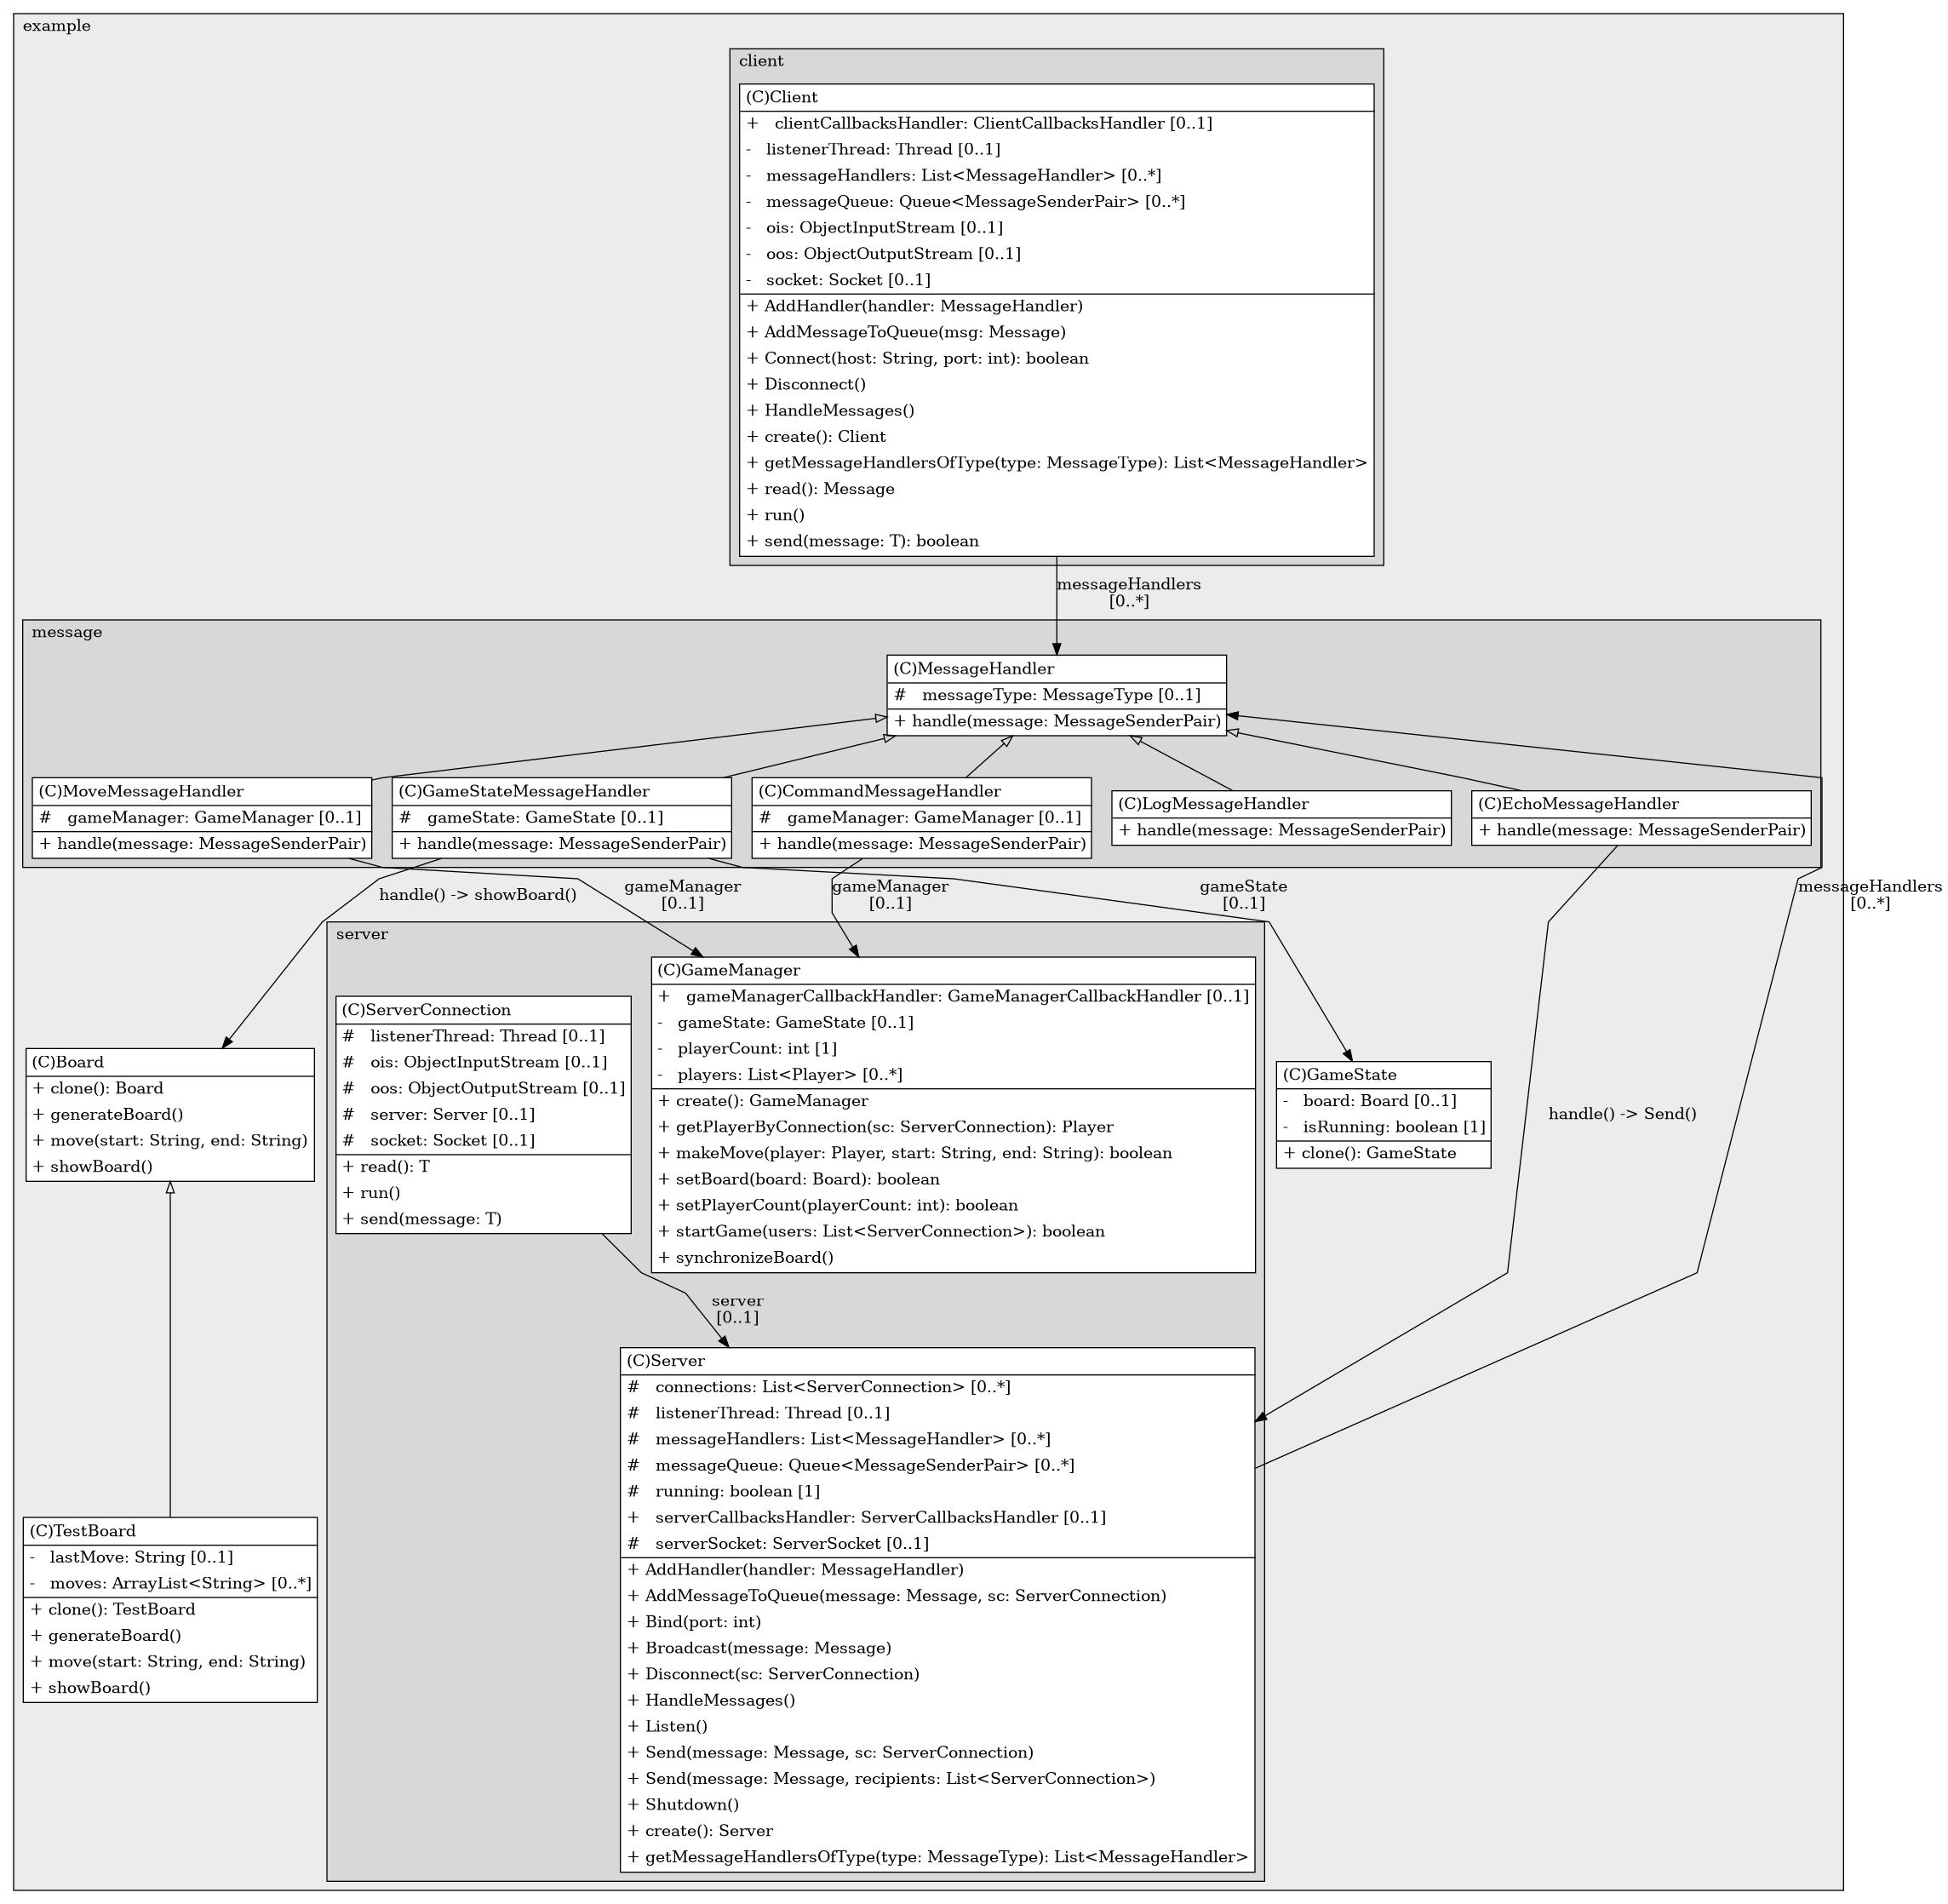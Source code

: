 @startuml

/' diagram meta data start
config=StructureConfiguration;
{
  "projectClassification": {
    "searchMode": "OpenProject", // OpenProject, AllProjects
    "includedProjects": "",
    "pathEndKeywords": "*.impl",
    "isClientPath": "",
    "isClientName": "",
    "isTestPath": "",
    "isTestName": "",
    "isMappingPath": "",
    "isMappingName": "",
    "isDataAccessPath": "",
    "isDataAccessName": "",
    "isDataStructurePath": "",
    "isDataStructureName": "",
    "isInterfaceStructuresPath": "",
    "isInterfaceStructuresName": "",
    "isEntryPointPath": "",
    "isEntryPointName": "",
    "treatFinalFieldsAsMandatory": false
  },
  "graphRestriction": {
    "classPackageExcludeFilter": "",
    "classPackageIncludeFilter": "",
    "classNameExcludeFilter": "",
    "classNameIncludeFilter": "",
    "methodNameExcludeFilter": "",
    "methodNameIncludeFilter": "",
    "removeByInheritance": "", // inheritance/annotation based filtering is done in a second step
    "removeByAnnotation": "",
    "removeByClassPackage": "", // cleanup the graph after inheritance/annotation based filtering is done
    "removeByClassName": "",
    "cutMappings": false,
    "cutEnum": true,
    "cutTests": true,
    "cutClient": true,
    "cutDataAccess": true,
    "cutInterfaceStructures": true,
    "cutDataStructures": true,
    "cutGetterAndSetter": true,
    "cutConstructors": true
  },
  "graphTraversal": {
    "forwardDepth": 3,
    "backwardDepth": 3,
    "classPackageExcludeFilter": "",
    "classPackageIncludeFilter": "",
    "classNameExcludeFilter": "",
    "classNameIncludeFilter": "",
    "methodNameExcludeFilter": "",
    "methodNameIncludeFilter": "",
    "hideMappings": false,
    "hideDataStructures": false,
    "hidePrivateMethods": true,
    "hideInterfaceCalls": true, // indirection: implementation -> interface (is hidden) -> implementation
    "onlyShowApplicationEntryPoints": false, // root node is included
    "useMethodCallsForStructureDiagram": "ForwardOnly" // ForwardOnly, BothDirections, No
  },
  "details": {
    "aggregation": "GroupByClass", // ByClass, GroupByClass, None
    "showClassGenericTypes": true,
    "showMethods": true,
    "showMethodParameterNames": true,
    "showMethodParameterTypes": true,
    "showMethodReturnType": true,
    "showPackageLevels": 2,
    "showDetailedClassStructure": true
  },
  "rootClass": "org.example.message.clientHandlers.GameStateMessageHandler",
  "extensionCallbackMethod": "" // qualified.class.name#methodName - signature: public static String method(String)
}
diagram meta data end '/



digraph g {
    rankdir="TB"
    splines=polyline
    

'nodes 
subgraph cluster_1322970774 { 
   	label=example
	labeljust=l
	fillcolor="#ececec"
	style=filled
   
   Board1526836320[
	label=<<TABLE BORDER="1" CELLBORDER="0" CELLPADDING="4" CELLSPACING="0">
<TR><TD ALIGN="LEFT" >(C)Board</TD></TR>
<HR/>
<TR><TD ALIGN="LEFT" >+ clone(): Board</TD></TR>
<TR><TD ALIGN="LEFT" >+ generateBoard()</TD></TR>
<TR><TD ALIGN="LEFT" >+ move(start: String, end: String)</TD></TR>
<TR><TD ALIGN="LEFT" >+ showBoard()</TD></TR>
</TABLE>>
	style=filled
	margin=0
	shape=plaintext
	fillcolor="#FFFFFF"
];

GameState1526836320[
	label=<<TABLE BORDER="1" CELLBORDER="0" CELLPADDING="4" CELLSPACING="0">
<TR><TD ALIGN="LEFT" >(C)GameState</TD></TR>
<HR/>
<TR><TD ALIGN="LEFT" >-   board: Board [0..1]</TD></TR>
<TR><TD ALIGN="LEFT" >-   isRunning: boolean [1]</TD></TR>
<HR/>
<TR><TD ALIGN="LEFT" >+ clone(): GameState</TD></TR>
</TABLE>>
	style=filled
	margin=0
	shape=plaintext
	fillcolor="#FFFFFF"
];

TestBoard1526836320[
	label=<<TABLE BORDER="1" CELLBORDER="0" CELLPADDING="4" CELLSPACING="0">
<TR><TD ALIGN="LEFT" >(C)TestBoard</TD></TR>
<HR/>
<TR><TD ALIGN="LEFT" >-   lastMove: String [0..1]</TD></TR>
<TR><TD ALIGN="LEFT" >-   moves: ArrayList&lt;String&gt; [0..*]</TD></TR>
<HR/>
<TR><TD ALIGN="LEFT" >+ clone(): TestBoard</TD></TR>
<TR><TD ALIGN="LEFT" >+ generateBoard()</TD></TR>
<TR><TD ALIGN="LEFT" >+ move(start: String, end: String)</TD></TR>
<TR><TD ALIGN="LEFT" >+ showBoard()</TD></TR>
</TABLE>>
	style=filled
	margin=0
	shape=plaintext
	fillcolor="#FFFFFF"
];

subgraph cluster_1891952765 { 
   	label=message
	labeljust=l
	fillcolor="#d8d8d8"
	style=filled
   
   CommandMessageHandler2084483871[
	label=<<TABLE BORDER="1" CELLBORDER="0" CELLPADDING="4" CELLSPACING="0">
<TR><TD ALIGN="LEFT" >(C)CommandMessageHandler</TD></TR>
<HR/>
<TR><TD ALIGN="LEFT" >#   gameManager: GameManager [0..1]</TD></TR>
<HR/>
<TR><TD ALIGN="LEFT" >+ handle(message: MessageSenderPair)</TD></TR>
</TABLE>>
	style=filled
	margin=0
	shape=plaintext
	fillcolor="#FFFFFF"
];

EchoMessageHandler1101028473[
	label=<<TABLE BORDER="1" CELLBORDER="0" CELLPADDING="4" CELLSPACING="0">
<TR><TD ALIGN="LEFT" >(C)EchoMessageHandler</TD></TR>
<HR/>
<TR><TD ALIGN="LEFT" >+ handle(message: MessageSenderPair)</TD></TR>
</TABLE>>
	style=filled
	margin=0
	shape=plaintext
	fillcolor="#FFFFFF"
];

GameStateMessageHandler2111239831[
	label=<<TABLE BORDER="1" CELLBORDER="0" CELLPADDING="4" CELLSPACING="0">
<TR><TD ALIGN="LEFT" >(C)GameStateMessageHandler</TD></TR>
<HR/>
<TR><TD ALIGN="LEFT" >#   gameState: GameState [0..1]</TD></TR>
<HR/>
<TR><TD ALIGN="LEFT" >+ handle(message: MessageSenderPair)</TD></TR>
</TABLE>>
	style=filled
	margin=0
	shape=plaintext
	fillcolor="#FFFFFF"
];

LogMessageHandler1101028473[
	label=<<TABLE BORDER="1" CELLBORDER="0" CELLPADDING="4" CELLSPACING="0">
<TR><TD ALIGN="LEFT" >(C)LogMessageHandler</TD></TR>
<HR/>
<TR><TD ALIGN="LEFT" >+ handle(message: MessageSenderPair)</TD></TR>
</TABLE>>
	style=filled
	margin=0
	shape=plaintext
	fillcolor="#FFFFFF"
];

MessageHandler1101028473[
	label=<<TABLE BORDER="1" CELLBORDER="0" CELLPADDING="4" CELLSPACING="0">
<TR><TD ALIGN="LEFT" >(C)MessageHandler</TD></TR>
<HR/>
<TR><TD ALIGN="LEFT" >#   messageType: MessageType [0..1]</TD></TR>
<HR/>
<TR><TD ALIGN="LEFT" >+ handle(message: MessageSenderPair)</TD></TR>
</TABLE>>
	style=filled
	margin=0
	shape=plaintext
	fillcolor="#FFFFFF"
];

MoveMessageHandler2084483871[
	label=<<TABLE BORDER="1" CELLBORDER="0" CELLPADDING="4" CELLSPACING="0">
<TR><TD ALIGN="LEFT" >(C)MoveMessageHandler</TD></TR>
<HR/>
<TR><TD ALIGN="LEFT" >#   gameManager: GameManager [0..1]</TD></TR>
<HR/>
<TR><TD ALIGN="LEFT" >+ handle(message: MessageSenderPair)</TD></TR>
</TABLE>>
	style=filled
	margin=0
	shape=plaintext
	fillcolor="#FFFFFF"
];
} 

subgraph cluster_304924601 { 
   	label=server
	labeljust=l
	fillcolor="#d8d8d8"
	style=filled
   
   GameManager69829487[
	label=<<TABLE BORDER="1" CELLBORDER="0" CELLPADDING="4" CELLSPACING="0">
<TR><TD ALIGN="LEFT" >(C)GameManager</TD></TR>
<HR/>
<TR><TD ALIGN="LEFT" >+   gameManagerCallbackHandler: GameManagerCallbackHandler [0..1]</TD></TR>
<TR><TD ALIGN="LEFT" >-   gameState: GameState [0..1]</TD></TR>
<TR><TD ALIGN="LEFT" >-   playerCount: int [1]</TD></TR>
<TR><TD ALIGN="LEFT" >-   players: List&lt;Player&gt; [0..*]</TD></TR>
<HR/>
<TR><TD ALIGN="LEFT" >+ create(): GameManager</TD></TR>
<TR><TD ALIGN="LEFT" >+ getPlayerByConnection(sc: ServerConnection): Player</TD></TR>
<TR><TD ALIGN="LEFT" >+ makeMove(player: Player, start: String, end: String): boolean</TD></TR>
<TR><TD ALIGN="LEFT" >+ setBoard(board: Board): boolean</TD></TR>
<TR><TD ALIGN="LEFT" >+ setPlayerCount(playerCount: int): boolean</TD></TR>
<TR><TD ALIGN="LEFT" >+ startGame(users: List&lt;ServerConnection&gt;): boolean</TD></TR>
<TR><TD ALIGN="LEFT" >+ synchronizeBoard()</TD></TR>
</TABLE>>
	style=filled
	margin=0
	shape=plaintext
	fillcolor="#FFFFFF"
];

Server69829487[
	label=<<TABLE BORDER="1" CELLBORDER="0" CELLPADDING="4" CELLSPACING="0">
<TR><TD ALIGN="LEFT" >(C)Server</TD></TR>
<HR/>
<TR><TD ALIGN="LEFT" >#   connections: List&lt;ServerConnection&gt; [0..*]</TD></TR>
<TR><TD ALIGN="LEFT" >#   listenerThread: Thread [0..1]</TD></TR>
<TR><TD ALIGN="LEFT" >#   messageHandlers: List&lt;MessageHandler&gt; [0..*]</TD></TR>
<TR><TD ALIGN="LEFT" >#   messageQueue: Queue&lt;MessageSenderPair&gt; [0..*]</TD></TR>
<TR><TD ALIGN="LEFT" >#   running: boolean [1]</TD></TR>
<TR><TD ALIGN="LEFT" >+   serverCallbacksHandler: ServerCallbacksHandler [0..1]</TD></TR>
<TR><TD ALIGN="LEFT" >#   serverSocket: ServerSocket [0..1]</TD></TR>
<HR/>
<TR><TD ALIGN="LEFT" >+ AddHandler(handler: MessageHandler)</TD></TR>
<TR><TD ALIGN="LEFT" >+ AddMessageToQueue(message: Message, sc: ServerConnection)</TD></TR>
<TR><TD ALIGN="LEFT" >+ Bind(port: int)</TD></TR>
<TR><TD ALIGN="LEFT" >+ Broadcast(message: Message)</TD></TR>
<TR><TD ALIGN="LEFT" >+ Disconnect(sc: ServerConnection)</TD></TR>
<TR><TD ALIGN="LEFT" >+ HandleMessages()</TD></TR>
<TR><TD ALIGN="LEFT" >+ Listen()</TD></TR>
<TR><TD ALIGN="LEFT" >+ Send(message: Message, sc: ServerConnection)</TD></TR>
<TR><TD ALIGN="LEFT" >+ Send(message: Message, recipients: List&lt;ServerConnection&gt;)</TD></TR>
<TR><TD ALIGN="LEFT" >+ Shutdown()</TD></TR>
<TR><TD ALIGN="LEFT" >+ create(): Server</TD></TR>
<TR><TD ALIGN="LEFT" >+ getMessageHandlersOfType(type: MessageType): List&lt;MessageHandler&gt;</TD></TR>
</TABLE>>
	style=filled
	margin=0
	shape=plaintext
	fillcolor="#FFFFFF"
];

ServerConnection69829487[
	label=<<TABLE BORDER="1" CELLBORDER="0" CELLPADDING="4" CELLSPACING="0">
<TR><TD ALIGN="LEFT" >(C)ServerConnection</TD></TR>
<HR/>
<TR><TD ALIGN="LEFT" >#   listenerThread: Thread [0..1]</TD></TR>
<TR><TD ALIGN="LEFT" >#   ois: ObjectInputStream [0..1]</TD></TR>
<TR><TD ALIGN="LEFT" >#   oos: ObjectOutputStream [0..1]</TD></TR>
<TR><TD ALIGN="LEFT" >#   server: Server [0..1]</TD></TR>
<TR><TD ALIGN="LEFT" >#   socket: Socket [0..1]</TD></TR>
<HR/>
<TR><TD ALIGN="LEFT" >+ read(): T</TD></TR>
<TR><TD ALIGN="LEFT" >+ run()</TD></TR>
<TR><TD ALIGN="LEFT" >+ send(message: T)</TD></TR>
</TABLE>>
	style=filled
	margin=0
	shape=plaintext
	fillcolor="#FFFFFF"
];
} 

subgraph cluster_756810545 { 
   	label=client
	labeljust=l
	fillcolor="#d8d8d8"
	style=filled
   
   Client521715431[
	label=<<TABLE BORDER="1" CELLBORDER="0" CELLPADDING="4" CELLSPACING="0">
<TR><TD ALIGN="LEFT" >(C)Client</TD></TR>
<HR/>
<TR><TD ALIGN="LEFT" >+   clientCallbacksHandler: ClientCallbacksHandler [0..1]</TD></TR>
<TR><TD ALIGN="LEFT" >-   listenerThread: Thread [0..1]</TD></TR>
<TR><TD ALIGN="LEFT" >-   messageHandlers: List&lt;MessageHandler&gt; [0..*]</TD></TR>
<TR><TD ALIGN="LEFT" >-   messageQueue: Queue&lt;MessageSenderPair&gt; [0..*]</TD></TR>
<TR><TD ALIGN="LEFT" >-   ois: ObjectInputStream [0..1]</TD></TR>
<TR><TD ALIGN="LEFT" >-   oos: ObjectOutputStream [0..1]</TD></TR>
<TR><TD ALIGN="LEFT" >-   socket: Socket [0..1]</TD></TR>
<HR/>
<TR><TD ALIGN="LEFT" >+ AddHandler(handler: MessageHandler)</TD></TR>
<TR><TD ALIGN="LEFT" >+ AddMessageToQueue(msg: Message)</TD></TR>
<TR><TD ALIGN="LEFT" >+ Connect(host: String, port: int): boolean</TD></TR>
<TR><TD ALIGN="LEFT" >+ Disconnect()</TD></TR>
<TR><TD ALIGN="LEFT" >+ HandleMessages()</TD></TR>
<TR><TD ALIGN="LEFT" >+ create(): Client</TD></TR>
<TR><TD ALIGN="LEFT" >+ getMessageHandlersOfType(type: MessageType): List&lt;MessageHandler&gt;</TD></TR>
<TR><TD ALIGN="LEFT" >+ read(): Message</TD></TR>
<TR><TD ALIGN="LEFT" >+ run()</TD></TR>
<TR><TD ALIGN="LEFT" >+ send(message: T): boolean</TD></TR>
</TABLE>>
	style=filled
	margin=0
	shape=plaintext
	fillcolor="#FFFFFF"
];
} 
} 

'edges    
Board1526836320 -> TestBoard1526836320[arrowhead=none, arrowtail=empty, dir=both];
Client521715431 -> MessageHandler1101028473[label="messageHandlers
[0..*]"];
CommandMessageHandler2084483871 -> GameManager69829487[label="gameManager
[0..1]"];
EchoMessageHandler1101028473 -> Server69829487[label="handle() -> Send()"];
GameStateMessageHandler2111239831 -> Board1526836320[label="handle() -> showBoard()"];
GameStateMessageHandler2111239831 -> GameState1526836320[label="gameState
[0..1]"];
MessageHandler1101028473 -> CommandMessageHandler2084483871[arrowhead=none, arrowtail=empty, dir=both];
MessageHandler1101028473 -> EchoMessageHandler1101028473[arrowhead=none, arrowtail=empty, dir=both];
MessageHandler1101028473 -> GameStateMessageHandler2111239831[arrowhead=none, arrowtail=empty, dir=both];
MessageHandler1101028473 -> LogMessageHandler1101028473[arrowhead=none, arrowtail=empty, dir=both];
MessageHandler1101028473 -> MoveMessageHandler2084483871[arrowhead=none, arrowtail=empty, dir=both];
MoveMessageHandler2084483871 -> GameManager69829487[label="gameManager
[0..1]"];
Server69829487 -> MessageHandler1101028473[label="messageHandlers
[0..*]"];
ServerConnection69829487 -> Server69829487[label="server
[0..1]"];
    
}
@enduml